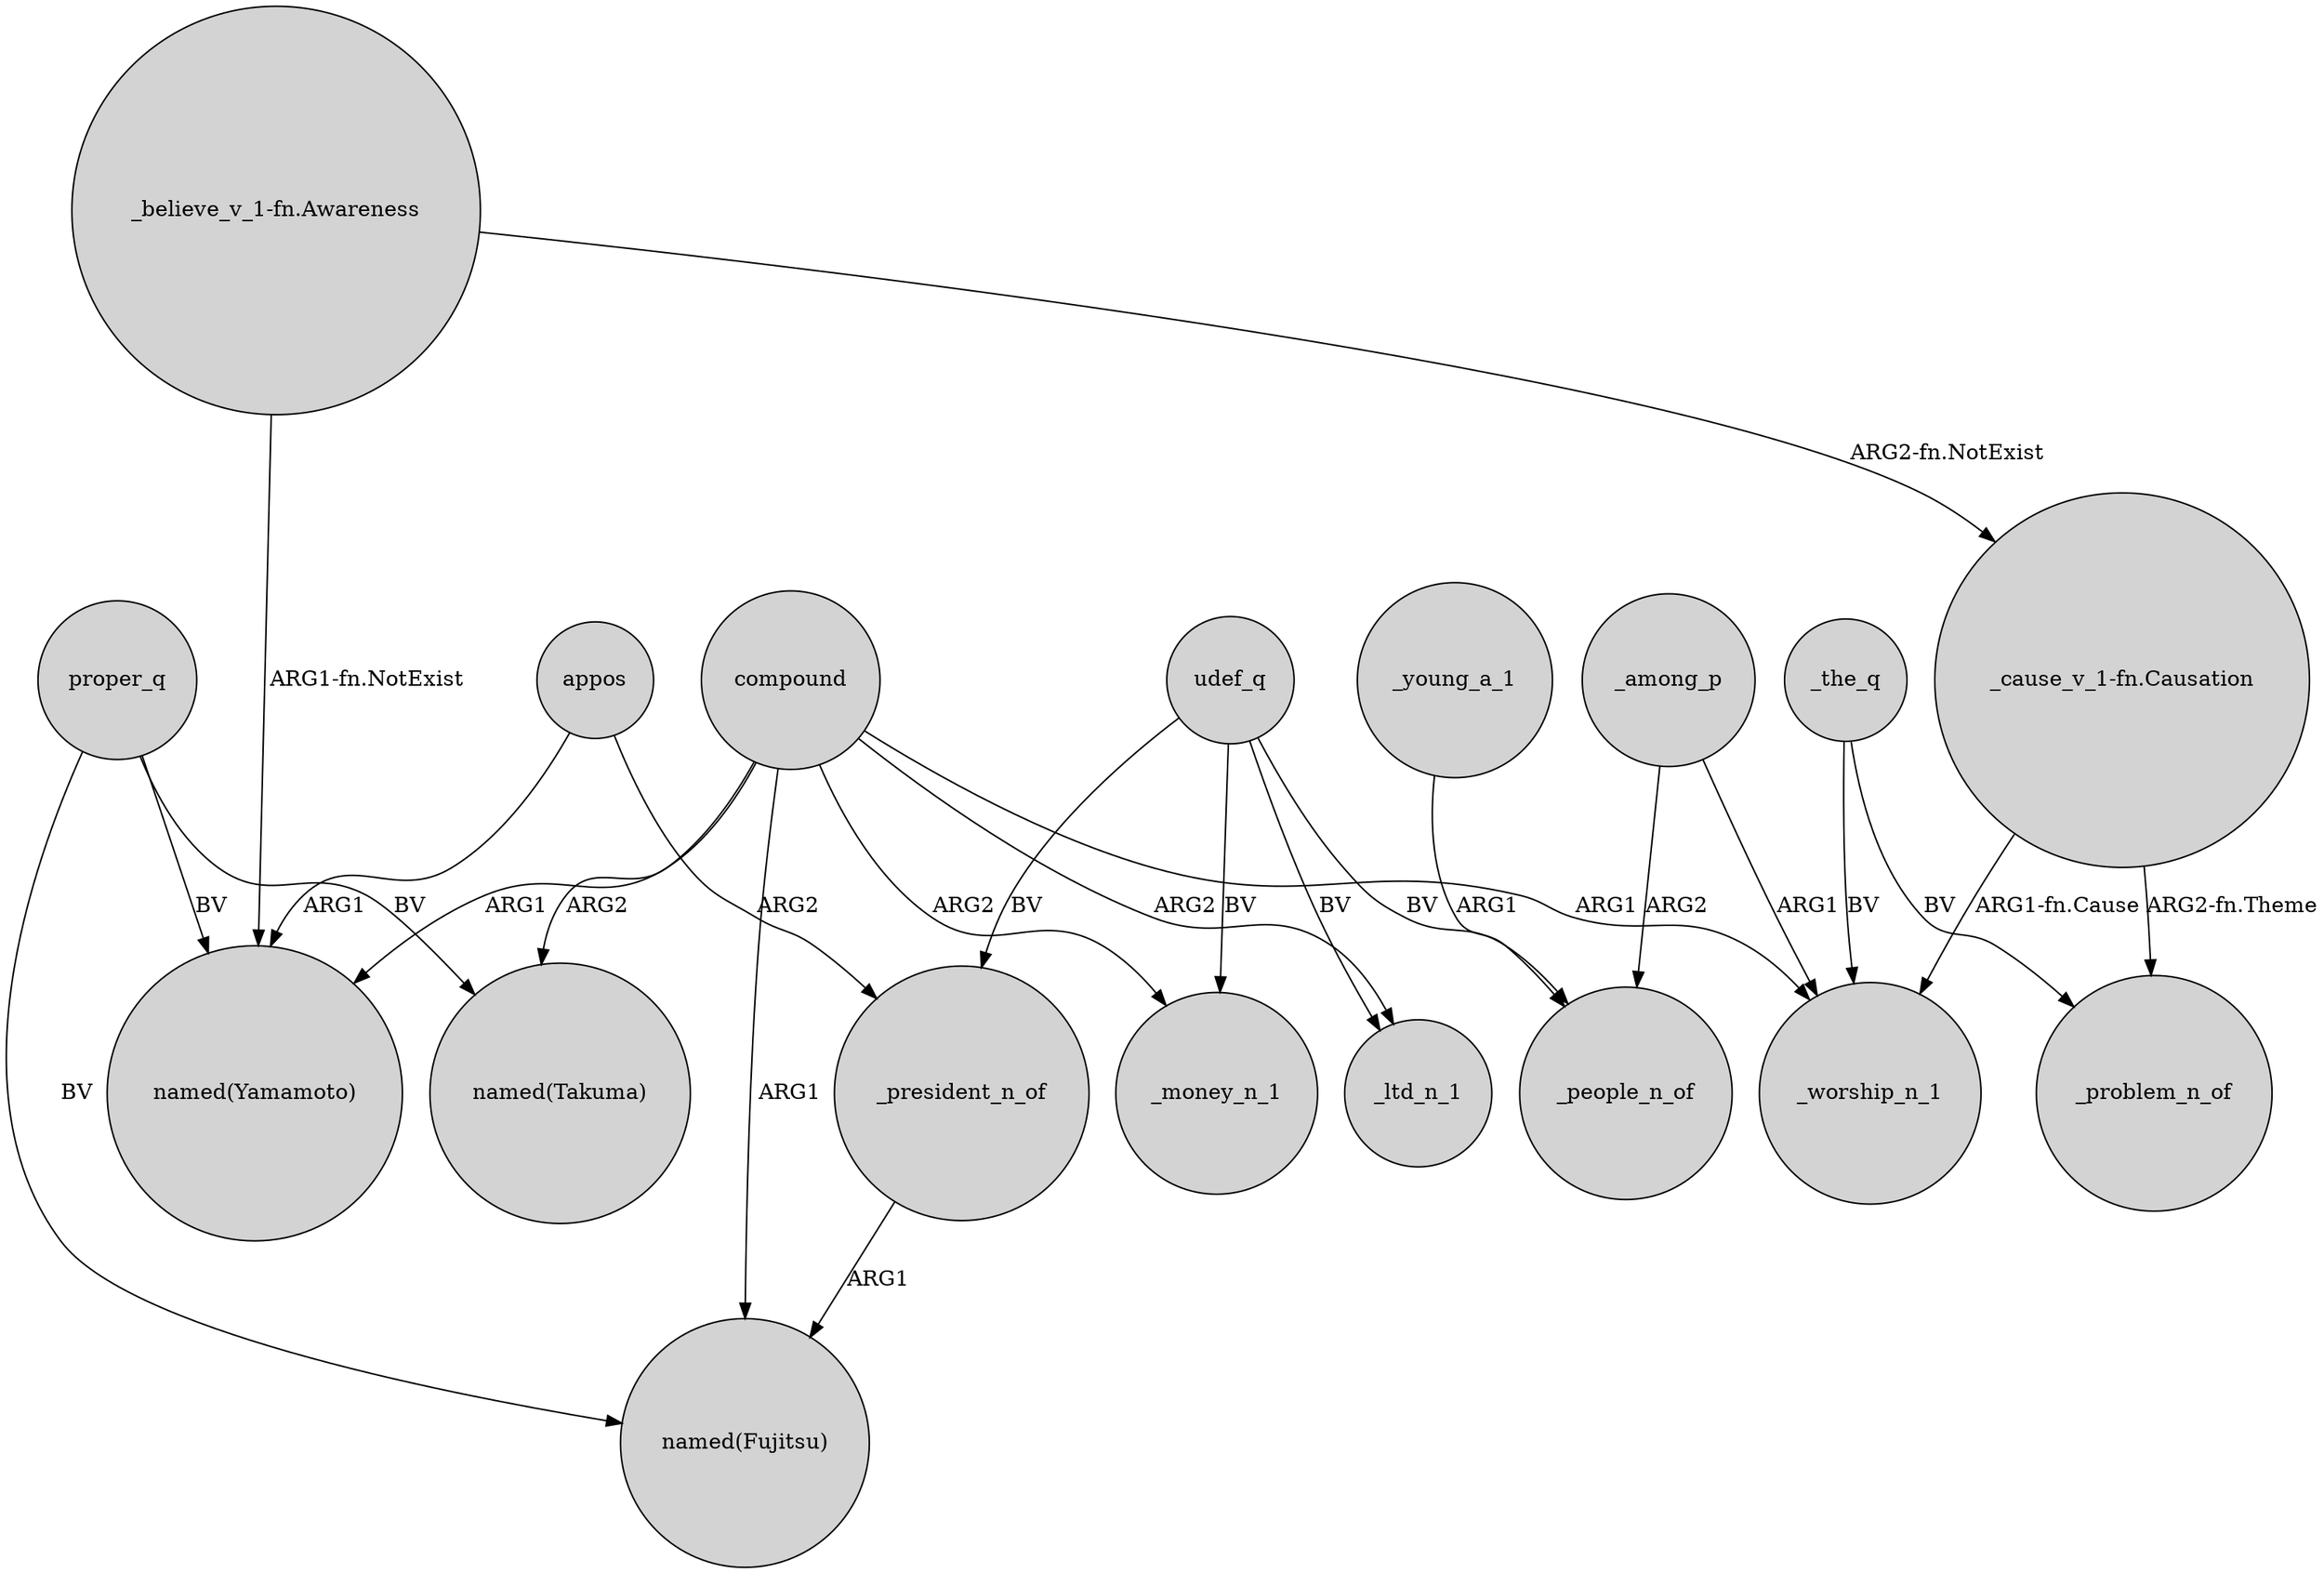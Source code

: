 digraph {
	node [shape=circle style=filled]
	_president_n_of -> "named(Fujitsu)" [label=ARG1]
	udef_q -> _money_n_1 [label=BV]
	proper_q -> "named(Takuma)" [label=BV]
	compound -> "named(Fujitsu)" [label=ARG1]
	"_cause_v_1-fn.Causation" -> _problem_n_of [label="ARG2-fn.Theme"]
	_the_q -> _problem_n_of [label=BV]
	proper_q -> "named(Yamamoto)" [label=BV]
	_young_a_1 -> _people_n_of [label=ARG1]
	appos -> "named(Yamamoto)" [label=ARG1]
	compound -> "named(Yamamoto)" [label=ARG1]
	_among_p -> _worship_n_1 [label=ARG1]
	"_believe_v_1-fn.Awareness" -> "_cause_v_1-fn.Causation" [label="ARG2-fn.NotExist"]
	proper_q -> "named(Fujitsu)" [label=BV]
	appos -> _president_n_of [label=ARG2]
	udef_q -> _people_n_of [label=BV]
	compound -> "named(Takuma)" [label=ARG2]
	_among_p -> _people_n_of [label=ARG2]
	"_cause_v_1-fn.Causation" -> _worship_n_1 [label="ARG1-fn.Cause"]
	compound -> _worship_n_1 [label=ARG1]
	compound -> _money_n_1 [label=ARG2]
	udef_q -> _president_n_of [label=BV]
	"_believe_v_1-fn.Awareness" -> "named(Yamamoto)" [label="ARG1-fn.NotExist"]
	compound -> _ltd_n_1 [label=ARG2]
	udef_q -> _ltd_n_1 [label=BV]
	_the_q -> _worship_n_1 [label=BV]
}

